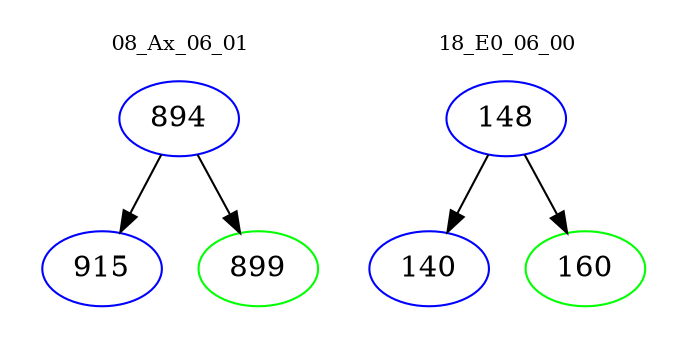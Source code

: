 digraph{
subgraph cluster_0 {
color = white
label = "08_Ax_06_01";
fontsize=10;
T0_894 [label="894", color="blue"]
T0_894 -> T0_915 [color="black"]
T0_915 [label="915", color="blue"]
T0_894 -> T0_899 [color="black"]
T0_899 [label="899", color="green"]
}
subgraph cluster_1 {
color = white
label = "18_E0_06_00";
fontsize=10;
T1_148 [label="148", color="blue"]
T1_148 -> T1_140 [color="black"]
T1_140 [label="140", color="blue"]
T1_148 -> T1_160 [color="black"]
T1_160 [label="160", color="green"]
}
}
